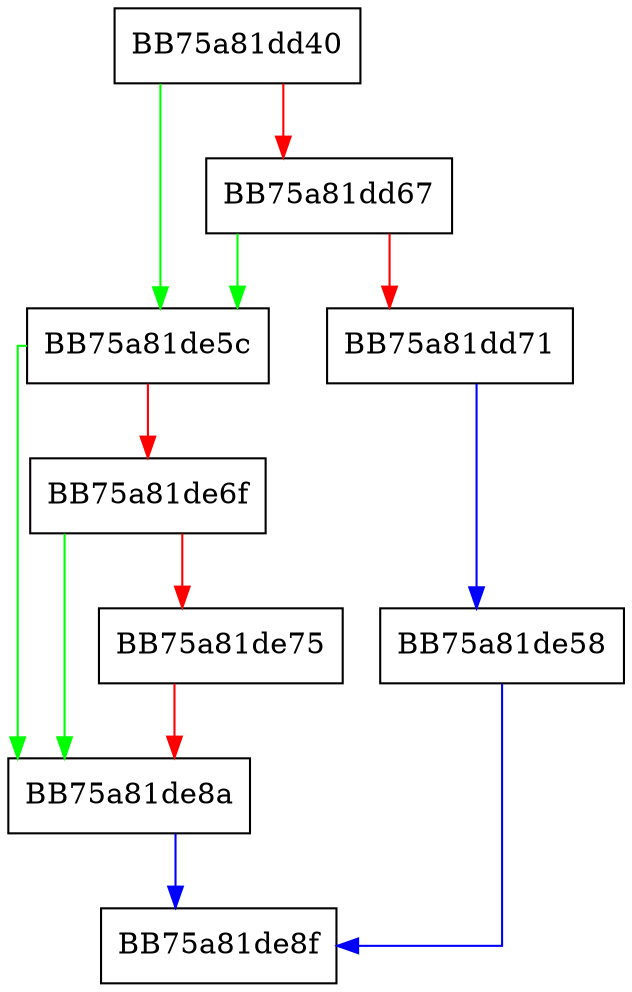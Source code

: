 digraph ProcessBmChangePermissions {
  node [shape="box"];
  graph [splines=ortho];
  BB75a81dd40 -> BB75a81de5c [color="green"];
  BB75a81dd40 -> BB75a81dd67 [color="red"];
  BB75a81dd67 -> BB75a81de5c [color="green"];
  BB75a81dd67 -> BB75a81dd71 [color="red"];
  BB75a81dd71 -> BB75a81de58 [color="blue"];
  BB75a81de58 -> BB75a81de8f [color="blue"];
  BB75a81de5c -> BB75a81de8a [color="green"];
  BB75a81de5c -> BB75a81de6f [color="red"];
  BB75a81de6f -> BB75a81de8a [color="green"];
  BB75a81de6f -> BB75a81de75 [color="red"];
  BB75a81de75 -> BB75a81de8a [color="red"];
  BB75a81de8a -> BB75a81de8f [color="blue"];
}